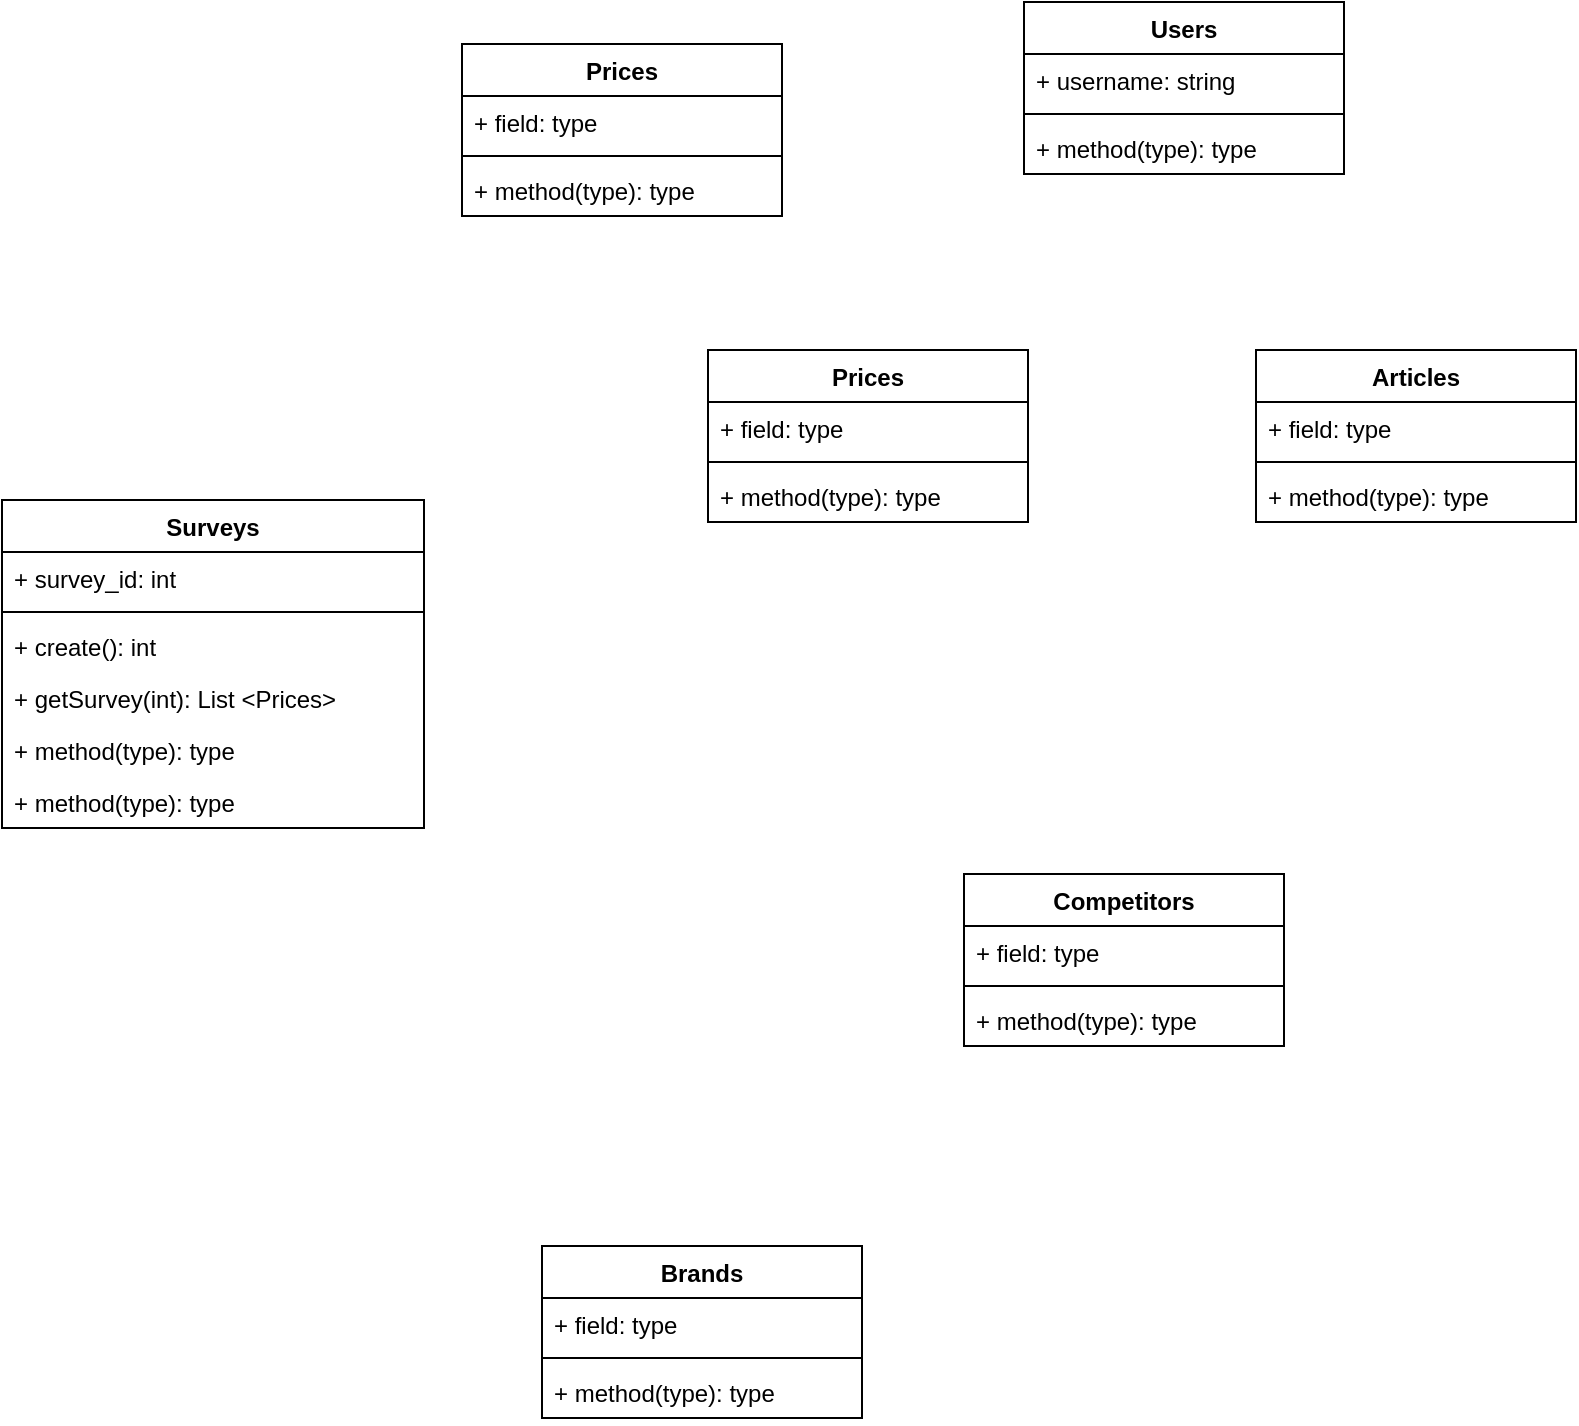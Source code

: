 <mxfile version="24.7.14">
  <diagram name="Página-1" id="CTo-NQfOwgLuIsPbYcQu">
    <mxGraphModel dx="1459" dy="901" grid="0" gridSize="10" guides="1" tooltips="1" connect="1" arrows="1" fold="1" page="0" pageScale="1" pageWidth="827" pageHeight="1169" math="0" shadow="0">
      <root>
        <mxCell id="0" />
        <mxCell id="1" parent="0" />
        <mxCell id="8L9yfN48BzI6VtHQ_48d-1" value="Surveys" style="swimlane;fontStyle=1;align=center;verticalAlign=top;childLayout=stackLayout;horizontal=1;startSize=26;horizontalStack=0;resizeParent=1;resizeParentMax=0;resizeLast=0;collapsible=1;marginBottom=0;whiteSpace=wrap;html=1;" parent="1" vertex="1">
          <mxGeometry x="-173" y="283" width="211" height="164" as="geometry" />
        </mxCell>
        <mxCell id="8L9yfN48BzI6VtHQ_48d-2" value="+ survey_id: int" style="text;strokeColor=none;fillColor=none;align=left;verticalAlign=top;spacingLeft=4;spacingRight=4;overflow=hidden;rotatable=0;points=[[0,0.5],[1,0.5]];portConstraint=eastwest;whiteSpace=wrap;html=1;" parent="8L9yfN48BzI6VtHQ_48d-1" vertex="1">
          <mxGeometry y="26" width="211" height="26" as="geometry" />
        </mxCell>
        <mxCell id="8L9yfN48BzI6VtHQ_48d-3" value="" style="line;strokeWidth=1;fillColor=none;align=left;verticalAlign=middle;spacingTop=-1;spacingLeft=3;spacingRight=3;rotatable=0;labelPosition=right;points=[];portConstraint=eastwest;strokeColor=inherit;" parent="8L9yfN48BzI6VtHQ_48d-1" vertex="1">
          <mxGeometry y="52" width="211" height="8" as="geometry" />
        </mxCell>
        <mxCell id="8L9yfN48BzI6VtHQ_48d-4" value="+ create(): int" style="text;strokeColor=none;fillColor=none;align=left;verticalAlign=top;spacingLeft=4;spacingRight=4;overflow=hidden;rotatable=0;points=[[0,0.5],[1,0.5]];portConstraint=eastwest;whiteSpace=wrap;html=1;" parent="8L9yfN48BzI6VtHQ_48d-1" vertex="1">
          <mxGeometry y="60" width="211" height="26" as="geometry" />
        </mxCell>
        <mxCell id="wmeQKVlpqXdMZzNfLxXZ-26" value="+ getSurvey(int): List &amp;lt;Prices&amp;gt;" style="text;strokeColor=none;fillColor=none;align=left;verticalAlign=top;spacingLeft=4;spacingRight=4;overflow=hidden;rotatable=0;points=[[0,0.5],[1,0.5]];portConstraint=eastwest;whiteSpace=wrap;html=1;" vertex="1" parent="8L9yfN48BzI6VtHQ_48d-1">
          <mxGeometry y="86" width="211" height="26" as="geometry" />
        </mxCell>
        <mxCell id="wmeQKVlpqXdMZzNfLxXZ-27" value="+ method(type): type" style="text;strokeColor=none;fillColor=none;align=left;verticalAlign=top;spacingLeft=4;spacingRight=4;overflow=hidden;rotatable=0;points=[[0,0.5],[1,0.5]];portConstraint=eastwest;whiteSpace=wrap;html=1;" vertex="1" parent="8L9yfN48BzI6VtHQ_48d-1">
          <mxGeometry y="112" width="211" height="26" as="geometry" />
        </mxCell>
        <mxCell id="wmeQKVlpqXdMZzNfLxXZ-28" value="+ method(type): type" style="text;strokeColor=none;fillColor=none;align=left;verticalAlign=top;spacingLeft=4;spacingRight=4;overflow=hidden;rotatable=0;points=[[0,0.5],[1,0.5]];portConstraint=eastwest;whiteSpace=wrap;html=1;" vertex="1" parent="8L9yfN48BzI6VtHQ_48d-1">
          <mxGeometry y="138" width="211" height="26" as="geometry" />
        </mxCell>
        <mxCell id="wmeQKVlpqXdMZzNfLxXZ-2" value="Prices" style="swimlane;fontStyle=1;align=center;verticalAlign=top;childLayout=stackLayout;horizontal=1;startSize=26;horizontalStack=0;resizeParent=1;resizeParentMax=0;resizeLast=0;collapsible=1;marginBottom=0;whiteSpace=wrap;html=1;" vertex="1" parent="1">
          <mxGeometry x="180" y="208" width="160" height="86" as="geometry" />
        </mxCell>
        <mxCell id="wmeQKVlpqXdMZzNfLxXZ-3" value="+ field: type" style="text;strokeColor=none;fillColor=none;align=left;verticalAlign=top;spacingLeft=4;spacingRight=4;overflow=hidden;rotatable=0;points=[[0,0.5],[1,0.5]];portConstraint=eastwest;whiteSpace=wrap;html=1;" vertex="1" parent="wmeQKVlpqXdMZzNfLxXZ-2">
          <mxGeometry y="26" width="160" height="26" as="geometry" />
        </mxCell>
        <mxCell id="wmeQKVlpqXdMZzNfLxXZ-4" value="" style="line;strokeWidth=1;fillColor=none;align=left;verticalAlign=middle;spacingTop=-1;spacingLeft=3;spacingRight=3;rotatable=0;labelPosition=right;points=[];portConstraint=eastwest;strokeColor=inherit;" vertex="1" parent="wmeQKVlpqXdMZzNfLxXZ-2">
          <mxGeometry y="52" width="160" height="8" as="geometry" />
        </mxCell>
        <mxCell id="wmeQKVlpqXdMZzNfLxXZ-5" value="+ method(type): type" style="text;strokeColor=none;fillColor=none;align=left;verticalAlign=top;spacingLeft=4;spacingRight=4;overflow=hidden;rotatable=0;points=[[0,0.5],[1,0.5]];portConstraint=eastwest;whiteSpace=wrap;html=1;" vertex="1" parent="wmeQKVlpqXdMZzNfLxXZ-2">
          <mxGeometry y="60" width="160" height="26" as="geometry" />
        </mxCell>
        <mxCell id="wmeQKVlpqXdMZzNfLxXZ-6" value="Competitors" style="swimlane;fontStyle=1;align=center;verticalAlign=top;childLayout=stackLayout;horizontal=1;startSize=26;horizontalStack=0;resizeParent=1;resizeParentMax=0;resizeLast=0;collapsible=1;marginBottom=0;whiteSpace=wrap;html=1;" vertex="1" parent="1">
          <mxGeometry x="308" y="470" width="160" height="86" as="geometry" />
        </mxCell>
        <mxCell id="wmeQKVlpqXdMZzNfLxXZ-7" value="+ field: type" style="text;strokeColor=none;fillColor=none;align=left;verticalAlign=top;spacingLeft=4;spacingRight=4;overflow=hidden;rotatable=0;points=[[0,0.5],[1,0.5]];portConstraint=eastwest;whiteSpace=wrap;html=1;" vertex="1" parent="wmeQKVlpqXdMZzNfLxXZ-6">
          <mxGeometry y="26" width="160" height="26" as="geometry" />
        </mxCell>
        <mxCell id="wmeQKVlpqXdMZzNfLxXZ-8" value="" style="line;strokeWidth=1;fillColor=none;align=left;verticalAlign=middle;spacingTop=-1;spacingLeft=3;spacingRight=3;rotatable=0;labelPosition=right;points=[];portConstraint=eastwest;strokeColor=inherit;" vertex="1" parent="wmeQKVlpqXdMZzNfLxXZ-6">
          <mxGeometry y="52" width="160" height="8" as="geometry" />
        </mxCell>
        <mxCell id="wmeQKVlpqXdMZzNfLxXZ-9" value="+ method(type): type" style="text;strokeColor=none;fillColor=none;align=left;verticalAlign=top;spacingLeft=4;spacingRight=4;overflow=hidden;rotatable=0;points=[[0,0.5],[1,0.5]];portConstraint=eastwest;whiteSpace=wrap;html=1;" vertex="1" parent="wmeQKVlpqXdMZzNfLxXZ-6">
          <mxGeometry y="60" width="160" height="26" as="geometry" />
        </mxCell>
        <mxCell id="wmeQKVlpqXdMZzNfLxXZ-10" value="Brands&lt;span style=&quot;color: rgba(0, 0, 0, 0); font-family: monospace; font-size: 0px; font-weight: 400; text-align: start; text-wrap: nowrap;&quot;&gt;%3CmxGraphModel%3E%3Croot%3E%3CmxCell%20id%3D%220%22%2F%3E%3CmxCell%20id%3D%221%22%20parent%3D%220%22%2F%3E%3CmxCell%20id%3D%222%22%20value%3D%22Prices%22%20style%3D%22swimlane%3BfontStyle%3D1%3Balign%3Dcenter%3BverticalAlign%3Dtop%3BchildLayout%3DstackLayout%3Bhorizontal%3D1%3BstartSize%3D26%3BhorizontalStack%3D0%3BresizeParent%3D1%3BresizeParentMax%3D0%3BresizeLast%3D0%3Bcollapsible%3D1%3BmarginBottom%3D0%3BwhiteSpace%3Dwrap%3Bhtml%3D1%3B%22%20vertex%3D%221%22%20parent%3D%221%22%3E%3CmxGeometry%20x%3D%22180%22%20y%3D%22208%22%20width%3D%22160%22%20height%3D%2286%22%20as%3D%22geometry%22%2F%3E%3C%2FmxCell%3E%3CmxCell%20id%3D%223%22%20value%3D%22%2B%20field%3A%20type%22%20style%3D%22text%3BstrokeColor%3Dnone%3BfillColor%3Dnone%3Balign%3Dleft%3BverticalAlign%3Dtop%3BspacingLeft%3D4%3BspacingRight%3D4%3Boverflow%3Dhidden%3Brotatable%3D0%3Bpoints%3D%5B%5B0%2C0.5%5D%2C%5B1%2C0.5%5D%5D%3BportConstraint%3Deastwest%3BwhiteSpace%3Dwrap%3Bhtml%3D1%3B%22%20vertex%3D%221%22%20parent%3D%222%22%3E%3CmxGeometry%20y%3D%2226%22%20width%3D%22160%22%20height%3D%2226%22%20as%3D%22geometry%22%2F%3E%3C%2FmxCell%3E%3CmxCell%20id%3D%224%22%20value%3D%22%22%20style%3D%22line%3BstrokeWidth%3D1%3BfillColor%3Dnone%3Balign%3Dleft%3BverticalAlign%3Dmiddle%3BspacingTop%3D-1%3BspacingLeft%3D3%3BspacingRight%3D3%3Brotatable%3D0%3BlabelPosition%3Dright%3Bpoints%3D%5B%5D%3BportConstraint%3Deastwest%3BstrokeColor%3Dinherit%3B%22%20vertex%3D%221%22%20parent%3D%222%22%3E%3CmxGeometry%20y%3D%2252%22%20width%3D%22160%22%20height%3D%228%22%20as%3D%22geometry%22%2F%3E%3C%2FmxCell%3E%3CmxCell%20id%3D%225%22%20value%3D%22%2B%20method(type)%3A%20type%22%20style%3D%22text%3BstrokeColor%3Dnone%3BfillColor%3Dnone%3Balign%3Dleft%3BverticalAlign%3Dtop%3BspacingLeft%3D4%3BspacingRight%3D4%3Boverflow%3Dhidden%3Brotatable%3D0%3Bpoints%3D%5B%5B0%2C0.5%5D%2C%5B1%2C0.5%5D%5D%3BportConstraint%3Deastwest%3BwhiteSpace%3Dwrap%3Bhtml%3D1%3B%22%20vertex%3D%221%22%20parent%3D%222%22%3E%3CmxGeometry%20y%3D%2260%22%20width%3D%22160%22%20height%3D%2226%22%20as%3D%22geometry%22%2F%3E%3C%2FmxCell%3E%3C%2Froot%3E%3C%2FmxGraphModel%3E&lt;/span&gt;" style="swimlane;fontStyle=1;align=center;verticalAlign=top;childLayout=stackLayout;horizontal=1;startSize=26;horizontalStack=0;resizeParent=1;resizeParentMax=0;resizeLast=0;collapsible=1;marginBottom=0;whiteSpace=wrap;html=1;" vertex="1" parent="1">
          <mxGeometry x="97" y="656" width="160" height="86" as="geometry" />
        </mxCell>
        <mxCell id="wmeQKVlpqXdMZzNfLxXZ-11" value="+ field: type" style="text;strokeColor=none;fillColor=none;align=left;verticalAlign=top;spacingLeft=4;spacingRight=4;overflow=hidden;rotatable=0;points=[[0,0.5],[1,0.5]];portConstraint=eastwest;whiteSpace=wrap;html=1;" vertex="1" parent="wmeQKVlpqXdMZzNfLxXZ-10">
          <mxGeometry y="26" width="160" height="26" as="geometry" />
        </mxCell>
        <mxCell id="wmeQKVlpqXdMZzNfLxXZ-12" value="" style="line;strokeWidth=1;fillColor=none;align=left;verticalAlign=middle;spacingTop=-1;spacingLeft=3;spacingRight=3;rotatable=0;labelPosition=right;points=[];portConstraint=eastwest;strokeColor=inherit;" vertex="1" parent="wmeQKVlpqXdMZzNfLxXZ-10">
          <mxGeometry y="52" width="160" height="8" as="geometry" />
        </mxCell>
        <mxCell id="wmeQKVlpqXdMZzNfLxXZ-13" value="+ method(type): type" style="text;strokeColor=none;fillColor=none;align=left;verticalAlign=top;spacingLeft=4;spacingRight=4;overflow=hidden;rotatable=0;points=[[0,0.5],[1,0.5]];portConstraint=eastwest;whiteSpace=wrap;html=1;" vertex="1" parent="wmeQKVlpqXdMZzNfLxXZ-10">
          <mxGeometry y="60" width="160" height="26" as="geometry" />
        </mxCell>
        <mxCell id="wmeQKVlpqXdMZzNfLxXZ-14" value="Articles" style="swimlane;fontStyle=1;align=center;verticalAlign=top;childLayout=stackLayout;horizontal=1;startSize=26;horizontalStack=0;resizeParent=1;resizeParentMax=0;resizeLast=0;collapsible=1;marginBottom=0;whiteSpace=wrap;html=1;" vertex="1" parent="1">
          <mxGeometry x="454" y="208" width="160" height="86" as="geometry" />
        </mxCell>
        <mxCell id="wmeQKVlpqXdMZzNfLxXZ-15" value="+ field: type" style="text;strokeColor=none;fillColor=none;align=left;verticalAlign=top;spacingLeft=4;spacingRight=4;overflow=hidden;rotatable=0;points=[[0,0.5],[1,0.5]];portConstraint=eastwest;whiteSpace=wrap;html=1;" vertex="1" parent="wmeQKVlpqXdMZzNfLxXZ-14">
          <mxGeometry y="26" width="160" height="26" as="geometry" />
        </mxCell>
        <mxCell id="wmeQKVlpqXdMZzNfLxXZ-16" value="" style="line;strokeWidth=1;fillColor=none;align=left;verticalAlign=middle;spacingTop=-1;spacingLeft=3;spacingRight=3;rotatable=0;labelPosition=right;points=[];portConstraint=eastwest;strokeColor=inherit;" vertex="1" parent="wmeQKVlpqXdMZzNfLxXZ-14">
          <mxGeometry y="52" width="160" height="8" as="geometry" />
        </mxCell>
        <mxCell id="wmeQKVlpqXdMZzNfLxXZ-17" value="+ method(type): type" style="text;strokeColor=none;fillColor=none;align=left;verticalAlign=top;spacingLeft=4;spacingRight=4;overflow=hidden;rotatable=0;points=[[0,0.5],[1,0.5]];portConstraint=eastwest;whiteSpace=wrap;html=1;" vertex="1" parent="wmeQKVlpqXdMZzNfLxXZ-14">
          <mxGeometry y="60" width="160" height="26" as="geometry" />
        </mxCell>
        <mxCell id="wmeQKVlpqXdMZzNfLxXZ-18" value="Prices" style="swimlane;fontStyle=1;align=center;verticalAlign=top;childLayout=stackLayout;horizontal=1;startSize=26;horizontalStack=0;resizeParent=1;resizeParentMax=0;resizeLast=0;collapsible=1;marginBottom=0;whiteSpace=wrap;html=1;" vertex="1" parent="1">
          <mxGeometry x="57" y="55" width="160" height="86" as="geometry" />
        </mxCell>
        <mxCell id="wmeQKVlpqXdMZzNfLxXZ-19" value="+ field: type" style="text;strokeColor=none;fillColor=none;align=left;verticalAlign=top;spacingLeft=4;spacingRight=4;overflow=hidden;rotatable=0;points=[[0,0.5],[1,0.5]];portConstraint=eastwest;whiteSpace=wrap;html=1;" vertex="1" parent="wmeQKVlpqXdMZzNfLxXZ-18">
          <mxGeometry y="26" width="160" height="26" as="geometry" />
        </mxCell>
        <mxCell id="wmeQKVlpqXdMZzNfLxXZ-20" value="" style="line;strokeWidth=1;fillColor=none;align=left;verticalAlign=middle;spacingTop=-1;spacingLeft=3;spacingRight=3;rotatable=0;labelPosition=right;points=[];portConstraint=eastwest;strokeColor=inherit;" vertex="1" parent="wmeQKVlpqXdMZzNfLxXZ-18">
          <mxGeometry y="52" width="160" height="8" as="geometry" />
        </mxCell>
        <mxCell id="wmeQKVlpqXdMZzNfLxXZ-21" value="+ method(type): type" style="text;strokeColor=none;fillColor=none;align=left;verticalAlign=top;spacingLeft=4;spacingRight=4;overflow=hidden;rotatable=0;points=[[0,0.5],[1,0.5]];portConstraint=eastwest;whiteSpace=wrap;html=1;" vertex="1" parent="wmeQKVlpqXdMZzNfLxXZ-18">
          <mxGeometry y="60" width="160" height="26" as="geometry" />
        </mxCell>
        <mxCell id="wmeQKVlpqXdMZzNfLxXZ-22" value="Users" style="swimlane;fontStyle=1;align=center;verticalAlign=top;childLayout=stackLayout;horizontal=1;startSize=26;horizontalStack=0;resizeParent=1;resizeParentMax=0;resizeLast=0;collapsible=1;marginBottom=0;whiteSpace=wrap;html=1;" vertex="1" parent="1">
          <mxGeometry x="338" y="34" width="160" height="86" as="geometry" />
        </mxCell>
        <mxCell id="wmeQKVlpqXdMZzNfLxXZ-23" value="+ username: string" style="text;strokeColor=none;fillColor=none;align=left;verticalAlign=top;spacingLeft=4;spacingRight=4;overflow=hidden;rotatable=0;points=[[0,0.5],[1,0.5]];portConstraint=eastwest;whiteSpace=wrap;html=1;" vertex="1" parent="wmeQKVlpqXdMZzNfLxXZ-22">
          <mxGeometry y="26" width="160" height="26" as="geometry" />
        </mxCell>
        <mxCell id="wmeQKVlpqXdMZzNfLxXZ-24" value="" style="line;strokeWidth=1;fillColor=none;align=left;verticalAlign=middle;spacingTop=-1;spacingLeft=3;spacingRight=3;rotatable=0;labelPosition=right;points=[];portConstraint=eastwest;strokeColor=inherit;" vertex="1" parent="wmeQKVlpqXdMZzNfLxXZ-22">
          <mxGeometry y="52" width="160" height="8" as="geometry" />
        </mxCell>
        <mxCell id="wmeQKVlpqXdMZzNfLxXZ-25" value="+ method(type): type" style="text;strokeColor=none;fillColor=none;align=left;verticalAlign=top;spacingLeft=4;spacingRight=4;overflow=hidden;rotatable=0;points=[[0,0.5],[1,0.5]];portConstraint=eastwest;whiteSpace=wrap;html=1;" vertex="1" parent="wmeQKVlpqXdMZzNfLxXZ-22">
          <mxGeometry y="60" width="160" height="26" as="geometry" />
        </mxCell>
      </root>
    </mxGraphModel>
  </diagram>
</mxfile>
